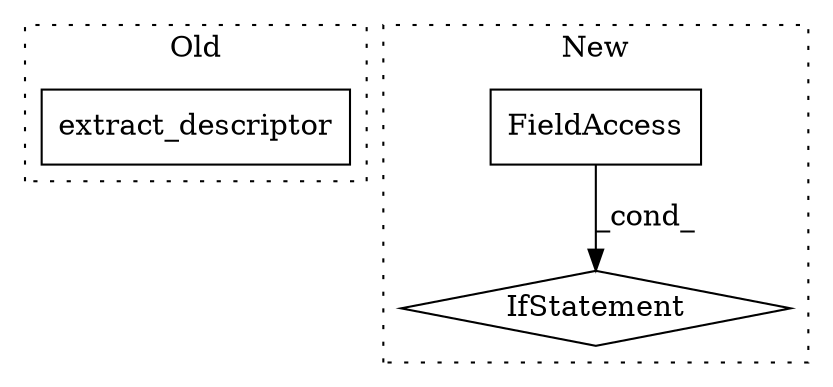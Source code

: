 digraph G {
subgraph cluster0 {
1 [label="extract_descriptor" a="32" s="2803" l="20" shape="box"];
label = "Old";
style="dotted";
}
subgraph cluster1 {
2 [label="IfStatement" a="25" s="2814,2830" l="4,2" shape="diamond"];
3 [label="FieldAccess" a="22" s="2818" l="12" shape="box"];
label = "New";
style="dotted";
}
3 -> 2 [label="_cond_"];
}